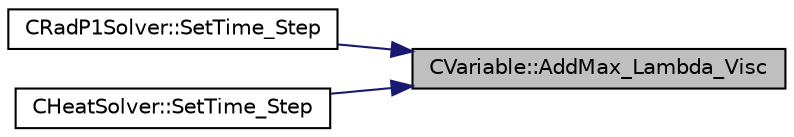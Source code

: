 digraph "CVariable::AddMax_Lambda_Visc"
{
 // LATEX_PDF_SIZE
  edge [fontname="Helvetica",fontsize="10",labelfontname="Helvetica",labelfontsize="10"];
  node [fontname="Helvetica",fontsize="10",shape=record];
  rankdir="RL";
  Node1 [label="CVariable::AddMax_Lambda_Visc",height=0.2,width=0.4,color="black", fillcolor="grey75", style="filled", fontcolor="black",tooltip="Add a value to the maximum eigenvalue for the viscous terms of the PDE."];
  Node1 -> Node2 [dir="back",color="midnightblue",fontsize="10",style="solid",fontname="Helvetica"];
  Node2 [label="CRadP1Solver::SetTime_Step",height=0.2,width=0.4,color="black", fillcolor="white", style="filled",URL="$classCRadP1Solver.html#a6368d3843e2536f86b86dd746f7e1033",tooltip="Compute the time step for solving the Radiation P1 equation."];
  Node1 -> Node3 [dir="back",color="midnightblue",fontsize="10",style="solid",fontname="Helvetica"];
  Node3 [label="CHeatSolver::SetTime_Step",height=0.2,width=0.4,color="black", fillcolor="white", style="filled",URL="$classCHeatSolver.html#a46a94222146629b60daac7226d0099c0",tooltip="A virtual member."];
}
